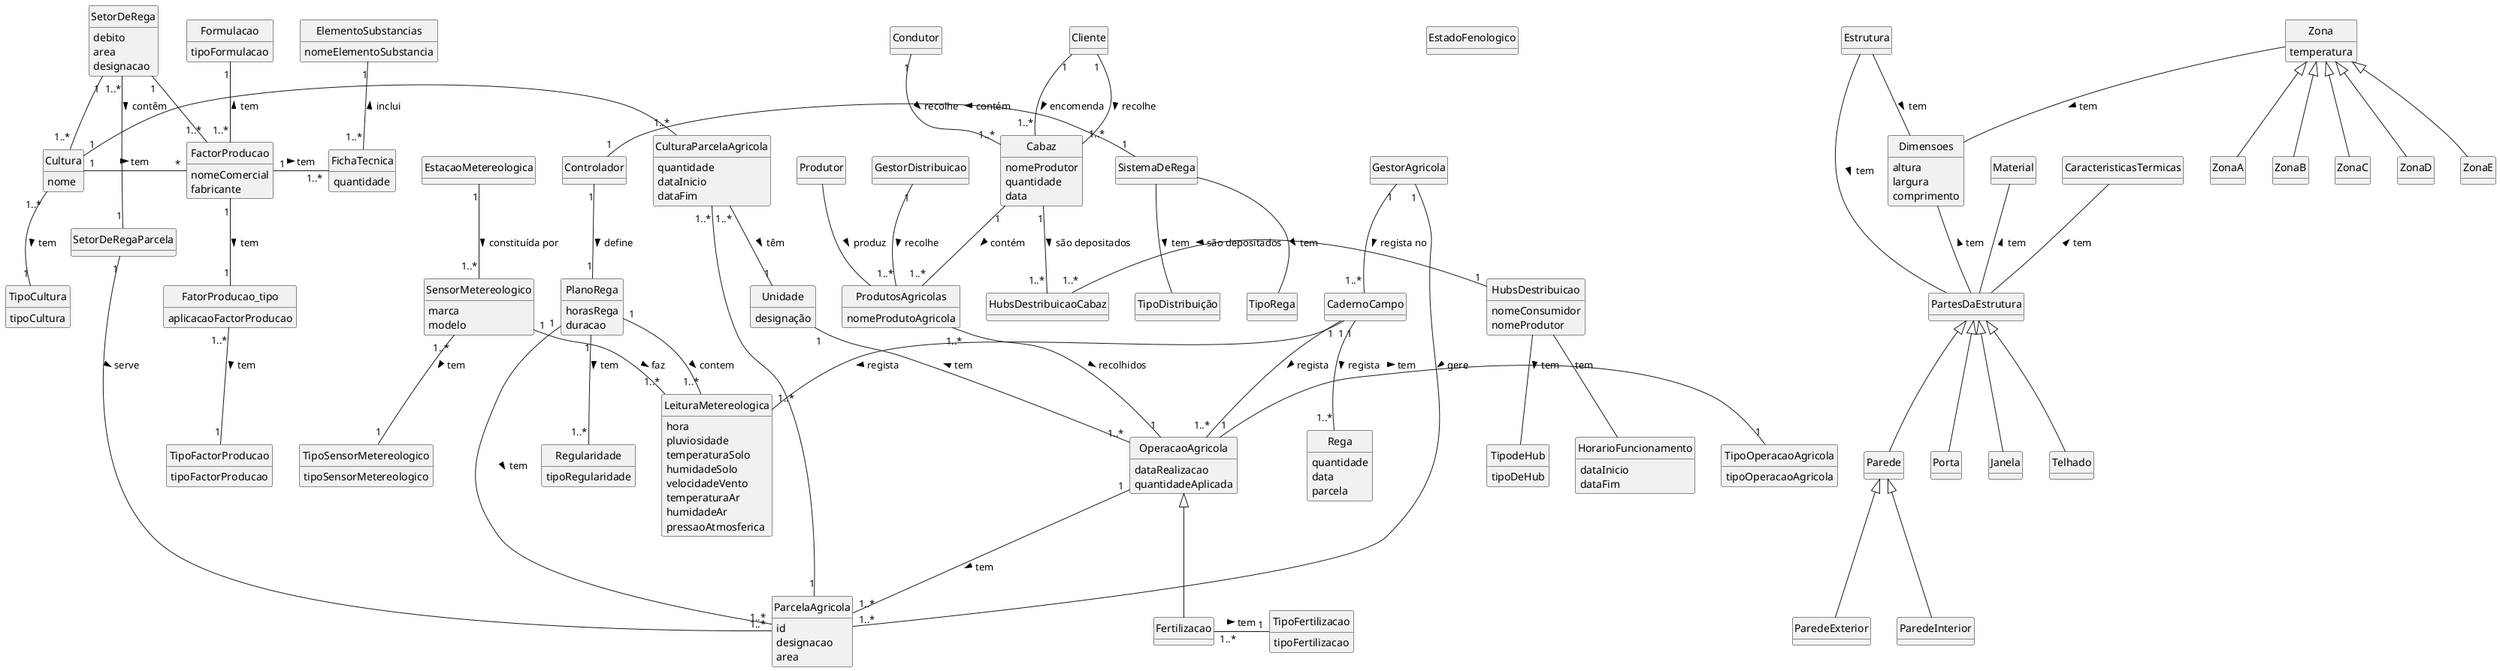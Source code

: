 @startuml
skinparam monochrome true
skinparam packageStyle rectangle
skinparam shadowing false

'left to right direction

skinparam classAttributeIconSize 0

hide circle
hide methods

class Cliente{
}
class Condutor{
}
class GestorAgricola{
}
class GestorDistribuicao{
}

class ParcelaAgricola {
    id
    designacao
    area
}

class Cultura {
    nome

}


class FactorProducao {
    nomeComercial
    fabricante
}

class FatorProducao_tipo{
   aplicacaoFactorProducao
}

class TipoFactorProducao{
    tipoFactorProducao
}

class FichaTecnica{
    quantidade
}

class ElementoSubstancias{
    nomeElementoSubstancia
}


class SensorMetereologico {
    marca
    modelo
}

class TipoSensorMetereologico{
    tipoSensorMetereologico
}
class LeituraMetereologica {
    hora
    pluviosidade
    temperaturaSolo
    humidadeSolo
    velocidadeVento
    temperaturaAr
    humidadeAr
    pressaoAtmosferica
}

class CadernoCampo {

}

class SistemaDeRega {

}
class TipoRega{
}

class Rega{
    quantidade
    data
    parcela
}
class SetorDeRegaParcela{

}

class SetorDeRega{
    debito
    area
    designacao
}
class TipoDistribuição{
}
class ProdutosAgricolas{
    nomeProdutoAgricola

}
class EstadoFenologico{
}

class CulturaParcelaAgricola{
    quantidade
    dataInicio
    dataFim
}

class Unidade{
    designação
}


class TipoCultura{
    tipoCultura
}
class Formulacao{
    tipoFormulacao
}

class OperacaoAgricola{
        dataRealizacao
        quantidadeAplicada
}
class TipoOperacaoAgricola{
tipoOperacaoAgricola
}


class Fertilizacao{

}

class TipoFertilizacao{
    tipoFertilizacao
}

class PlanoRega{
    horasRega
    duracao

}
class Regularidade{
    tipoRegularidade
}
class Controlador{

}

class EstacaoMetereologica{
}

'esinf

class Produtor{
}
class HubsDestribuicao{
    nomeConsumidor
    nomeProdutor
}
class TipodeHub{
tipoDeHub
}

class HorarioFuncionamento{
dataInicio
dataFim
}
class HubsDestribuicaoCabaz{
}

class Cabaz{
    nomeProdutor
    quantidade
    data
}


'fsiap
class Estrutura{
}
class Zona{
temperatura
}
class ZonaA{
}
class ZonaB{
}
class ZonaC{
}
class ZonaD{
}
class ZonaE{
}
class Dimensoes{
altura
largura
comprimento
}
class Parede{
}
class ParedeExterior{
}
class ParedeInterior{
}
class Porta{
}
class Janela{
}
class Telhado{
}
class Material{
}
class CaracteristicasTermicas{
}
class PartesDaEstrutura

Cultura "1..*" -- "1" TipoCultura : tem >
Cultura "1" - "1..*" CulturaParcelaAgricola
Cultura "1" - "*"  FactorProducao : tem >
CulturaParcelaAgricola "1..*" -- "1" ParcelaAgricola
CulturaParcelaAgricola "1..*" -- "1" Unidade : têm >
Unidade "1" -- "1..*" OperacaoAgricola : tem <
SensorMetereologico "1" -- "1..*" LeituraMetereologica: faz >
Formulacao "1" -- "1..*" FactorProducao: tem <

FatorProducao_tipo "1..*" -- "1" TipoFactorProducao: tem >
FactorProducao "1" -- "1" FatorProducao_tipo: tem >

OperacaoAgricola <|--  Fertilizacao
OperacaoAgricola "1" -- "1..*"  ParcelaAgricola : tem >
Cabaz "1" -- "1..*" ProdutosAgricolas : contém >
Controlador "1" - "1" SistemaDeRega : contém <
Controlador "1" -- "1" PlanoRega : define >
OperacaoAgricola "1" - "1" TipoOperacaoAgricola : tem >
Cabaz "1" -- "1..*" HubsDestribuicaoCabaz : são depositados >
HubsDestribuicao "1" - "1..*" HubsDestribuicaoCabaz : são depositados >
SensorMetereologico "1..*" -- "1" TipoSensorMetereologico : tem  >
ProdutosAgricolas "1..*" -- "1" OperacaoAgricola : recolhidos  >

ElementoSubstancias "1" -- "1..*" FichaTecnica : inclui  <
PlanoRega "1" -- "1..*" ParcelaAgricola : tem >
PlanoRega "1" -- "1..*" LeituraMetereologica : contem >
PlanoRega "1" -- "1..*" Regularidade : tem >
Fertilizacao "1..*" - "1" TipoFertilizacao : tem >
FichaTecnica "1..*" - "1" FactorProducao : tem <
CadernoCampo "1" -- "1..*" OperacaoAgricola : regista >
CadernoCampo "1" -- "1..*" LeituraMetereologica : regista >
CadernoCampo "1" -- "1..*" Rega : regista >
EstacaoMetereologica "1" -- "1..*" SensorMetereologico : constituída por >
SistemaDeRega -- TipoRega : tem >
SistemaDeRega -- TipoDistribuição : tem >
Zona <|--  ZonaA
Zona <|--  ZonaB
Zona <|--  ZonaC
Zona <|--  ZonaD
Zona <|--  ZonaE


Zona -- Dimensoes : tem >

Estrutura -- PartesDaEstrutura : tem >
Estrutura -- Dimensoes : tem >
Dimensoes -- PartesDaEstrutura : tem <
Material -- PartesDaEstrutura : tem <
CaracteristicasTermicas -- PartesDaEstrutura : tem <
Parede <|--  ParedeExterior
Parede <|--  ParedeInterior
PartesDaEstrutura <|--  Porta
PartesDaEstrutura <|--  Parede
PartesDaEstrutura <|--  Telhado
PartesDaEstrutura <|--  Janela
HubsDestribuicao -- HorarioFuncionamento : tem
HubsDestribuicao -- TipodeHub : tem >

SetorDeRega "1..*" -- "1" SetorDeRegaParcela : contêm >
SetorDeRegaParcela "1" - "1..*" ParcelaAgricola : serve >
SetorDeRega "1" -- "1..*" Cultura
SetorDeRega "1"-- "1..*" FactorProducao

Cliente "1" -- "1..*" Cabaz : encomenda >
Cliente "1" -- "1..*" Cabaz : recolhe >
Condutor "1" -- "1..*" Cabaz : recolhe >
GestorAgricola "1" -- "1..*" ParcelaAgricola : gere >
GestorAgricola "1" -- "1..*" CadernoCampo : regista no >
GestorDistribuicao"1" -- "1..*" ProdutosAgricolas : recolhe >
Produtor -- ProdutosAgricolas : produz >

@enduml